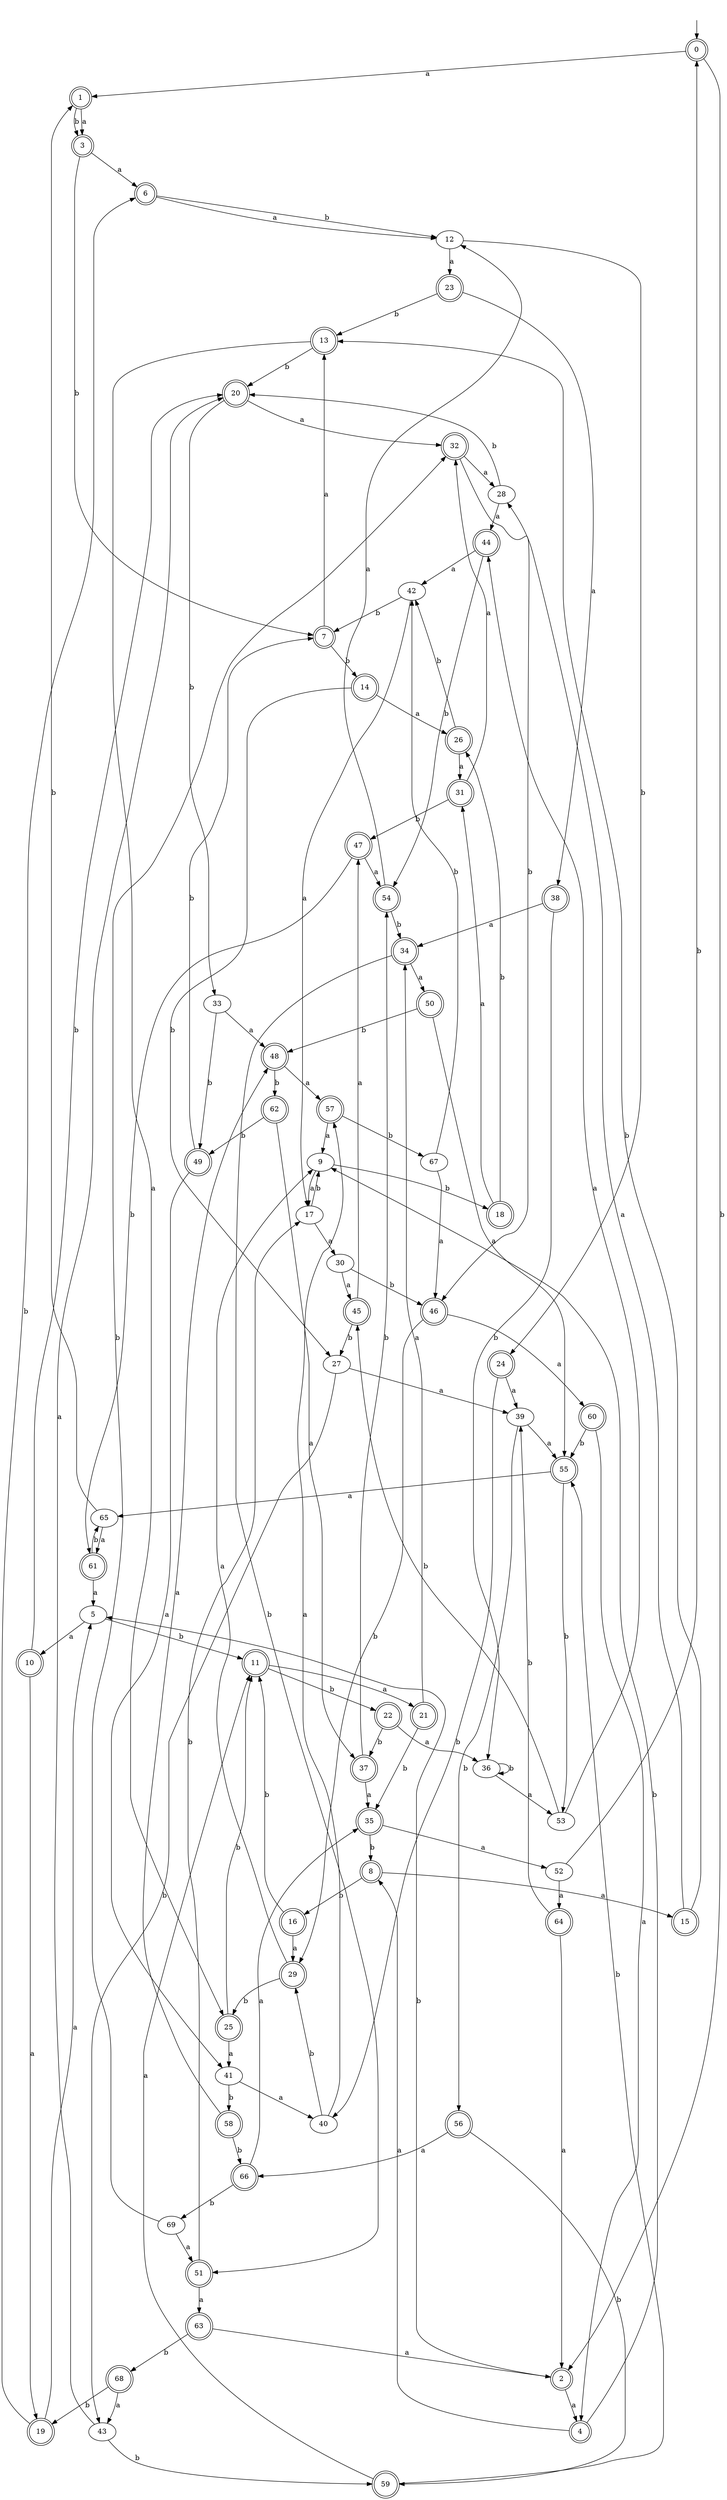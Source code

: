 digraph RandomDFA {
  __start0 [label="", shape=none];
  __start0 -> 0 [label=""];
  0 [shape=circle] [shape=doublecircle]
  0 -> 1 [label="a"]
  0 -> 2 [label="b"]
  1 [shape=doublecircle]
  1 -> 3 [label="a"]
  1 -> 3 [label="b"]
  2 [shape=doublecircle]
  2 -> 4 [label="a"]
  2 -> 5 [label="b"]
  3 [shape=doublecircle]
  3 -> 6 [label="a"]
  3 -> 7 [label="b"]
  4 [shape=doublecircle]
  4 -> 8 [label="a"]
  4 -> 9 [label="b"]
  5
  5 -> 10 [label="a"]
  5 -> 11 [label="b"]
  6 [shape=doublecircle]
  6 -> 12 [label="a"]
  6 -> 12 [label="b"]
  7 [shape=doublecircle]
  7 -> 13 [label="a"]
  7 -> 14 [label="b"]
  8 [shape=doublecircle]
  8 -> 15 [label="a"]
  8 -> 16 [label="b"]
  9
  9 -> 17 [label="a"]
  9 -> 18 [label="b"]
  10 [shape=doublecircle]
  10 -> 19 [label="a"]
  10 -> 20 [label="b"]
  11 [shape=doublecircle]
  11 -> 21 [label="a"]
  11 -> 22 [label="b"]
  12
  12 -> 23 [label="a"]
  12 -> 24 [label="b"]
  13 [shape=doublecircle]
  13 -> 25 [label="a"]
  13 -> 20 [label="b"]
  14 [shape=doublecircle]
  14 -> 26 [label="a"]
  14 -> 27 [label="b"]
  15 [shape=doublecircle]
  15 -> 28 [label="a"]
  15 -> 13 [label="b"]
  16 [shape=doublecircle]
  16 -> 29 [label="a"]
  16 -> 11 [label="b"]
  17
  17 -> 30 [label="a"]
  17 -> 9 [label="b"]
  18 [shape=doublecircle]
  18 -> 31 [label="a"]
  18 -> 26 [label="b"]
  19 [shape=doublecircle]
  19 -> 5 [label="a"]
  19 -> 6 [label="b"]
  20 [shape=doublecircle]
  20 -> 32 [label="a"]
  20 -> 33 [label="b"]
  21 [shape=doublecircle]
  21 -> 34 [label="a"]
  21 -> 35 [label="b"]
  22 [shape=doublecircle]
  22 -> 36 [label="a"]
  22 -> 37 [label="b"]
  23 [shape=doublecircle]
  23 -> 38 [label="a"]
  23 -> 13 [label="b"]
  24 [shape=doublecircle]
  24 -> 39 [label="a"]
  24 -> 40 [label="b"]
  25 [shape=doublecircle]
  25 -> 41 [label="a"]
  25 -> 11 [label="b"]
  26 [shape=doublecircle]
  26 -> 31 [label="a"]
  26 -> 42 [label="b"]
  27
  27 -> 39 [label="a"]
  27 -> 43 [label="b"]
  28
  28 -> 44 [label="a"]
  28 -> 20 [label="b"]
  29 [shape=doublecircle]
  29 -> 9 [label="a"]
  29 -> 25 [label="b"]
  30
  30 -> 45 [label="a"]
  30 -> 46 [label="b"]
  31 [shape=doublecircle]
  31 -> 32 [label="a"]
  31 -> 47 [label="b"]
  32 [shape=doublecircle]
  32 -> 28 [label="a"]
  32 -> 46 [label="b"]
  33
  33 -> 48 [label="a"]
  33 -> 49 [label="b"]
  34 [shape=doublecircle]
  34 -> 50 [label="a"]
  34 -> 51 [label="b"]
  35 [shape=doublecircle]
  35 -> 52 [label="a"]
  35 -> 8 [label="b"]
  36
  36 -> 53 [label="a"]
  36 -> 36 [label="b"]
  37 [shape=doublecircle]
  37 -> 35 [label="a"]
  37 -> 54 [label="b"]
  38 [shape=doublecircle]
  38 -> 34 [label="a"]
  38 -> 36 [label="b"]
  39
  39 -> 55 [label="a"]
  39 -> 56 [label="b"]
  40
  40 -> 57 [label="a"]
  40 -> 29 [label="b"]
  41
  41 -> 40 [label="a"]
  41 -> 58 [label="b"]
  42
  42 -> 17 [label="a"]
  42 -> 7 [label="b"]
  43
  43 -> 20 [label="a"]
  43 -> 59 [label="b"]
  44 [shape=doublecircle]
  44 -> 42 [label="a"]
  44 -> 54 [label="b"]
  45 [shape=doublecircle]
  45 -> 47 [label="a"]
  45 -> 27 [label="b"]
  46 [shape=doublecircle]
  46 -> 60 [label="a"]
  46 -> 29 [label="b"]
  47 [shape=doublecircle]
  47 -> 54 [label="a"]
  47 -> 61 [label="b"]
  48 [shape=doublecircle]
  48 -> 57 [label="a"]
  48 -> 62 [label="b"]
  49 [shape=doublecircle]
  49 -> 41 [label="a"]
  49 -> 7 [label="b"]
  50 [shape=doublecircle]
  50 -> 55 [label="a"]
  50 -> 48 [label="b"]
  51 [shape=doublecircle]
  51 -> 63 [label="a"]
  51 -> 17 [label="b"]
  52
  52 -> 64 [label="a"]
  52 -> 0 [label="b"]
  53
  53 -> 44 [label="a"]
  53 -> 45 [label="b"]
  54 [shape=doublecircle]
  54 -> 12 [label="a"]
  54 -> 34 [label="b"]
  55 [shape=doublecircle]
  55 -> 65 [label="a"]
  55 -> 53 [label="b"]
  56 [shape=doublecircle]
  56 -> 66 [label="a"]
  56 -> 59 [label="b"]
  57 [shape=doublecircle]
  57 -> 9 [label="a"]
  57 -> 67 [label="b"]
  58 [shape=doublecircle]
  58 -> 48 [label="a"]
  58 -> 66 [label="b"]
  59 [shape=doublecircle]
  59 -> 11 [label="a"]
  59 -> 55 [label="b"]
  60 [shape=doublecircle]
  60 -> 4 [label="a"]
  60 -> 55 [label="b"]
  61 [shape=doublecircle]
  61 -> 5 [label="a"]
  61 -> 65 [label="b"]
  62 [shape=doublecircle]
  62 -> 37 [label="a"]
  62 -> 49 [label="b"]
  63 [shape=doublecircle]
  63 -> 2 [label="a"]
  63 -> 68 [label="b"]
  64 [shape=doublecircle]
  64 -> 2 [label="a"]
  64 -> 39 [label="b"]
  65
  65 -> 61 [label="a"]
  65 -> 1 [label="b"]
  66 [shape=doublecircle]
  66 -> 35 [label="a"]
  66 -> 69 [label="b"]
  67
  67 -> 46 [label="a"]
  67 -> 42 [label="b"]
  68 [shape=doublecircle]
  68 -> 43 [label="a"]
  68 -> 19 [label="b"]
  69
  69 -> 51 [label="a"]
  69 -> 32 [label="b"]
}
